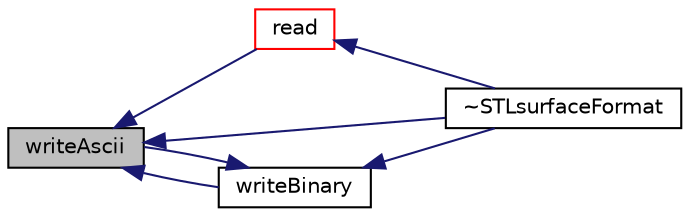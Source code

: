 digraph "writeAscii"
{
  bgcolor="transparent";
  edge [fontname="Helvetica",fontsize="10",labelfontname="Helvetica",labelfontsize="10"];
  node [fontname="Helvetica",fontsize="10",shape=record];
  rankdir="LR";
  Node1 [label="writeAscii",height=0.2,width=0.4,color="black", fillcolor="grey75", style="filled", fontcolor="black"];
  Node1 -> Node2 [dir="back",color="midnightblue",fontsize="10",style="solid",fontname="Helvetica"];
  Node2 [label="read",height=0.2,width=0.4,color="red",URL="$a02528.html#a464ebd67acbdff0014d4dae69e3ec4be",tooltip="Read from file. "];
  Node2 -> Node3 [dir="back",color="midnightblue",fontsize="10",style="solid",fontname="Helvetica"];
  Node3 [label="~STLsurfaceFormat",height=0.2,width=0.4,color="black",URL="$a02528.html#ad53d716264fd76202fe44f6a9b6cca9a",tooltip="Destructor. "];
  Node1 -> Node4 [dir="back",color="midnightblue",fontsize="10",style="solid",fontname="Helvetica"];
  Node4 [label="writeBinary",height=0.2,width=0.4,color="black",URL="$a02528.html#a3c9f7310b853c8ab0e75e5f2db117e7c",tooltip="Write surface mesh components by proxy (as BINARY) "];
  Node4 -> Node1 [dir="back",color="midnightblue",fontsize="10",style="solid",fontname="Helvetica"];
  Node4 -> Node3 [dir="back",color="midnightblue",fontsize="10",style="solid",fontname="Helvetica"];
  Node1 -> Node3 [dir="back",color="midnightblue",fontsize="10",style="solid",fontname="Helvetica"];
}
